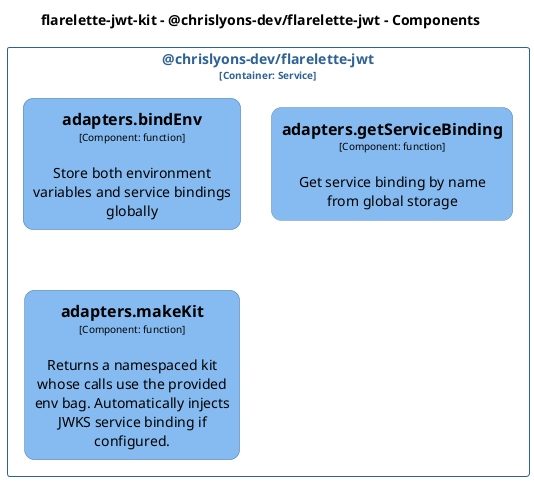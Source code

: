 @startuml
set separator none
title flarelette-jwt-kit - @chrislyons-dev/flarelette-jwt - Components

top to bottom direction
skinparam ranksep 60
skinparam nodesep 30

skinparam {
  arrowFontSize 10
  defaultTextAlignment center
  wrapWidth 200
  maxMessageSize 100
  defaultFontName "Arial"
}

hide stereotype

skinparam rectangle<<flarelettejwtkit.chrislyonsdevflarelettejwt.adaptersbindEnv>> {
  BackgroundColor #85bbf0
  FontColor #000000
  BorderColor #5d82a8
  roundCorner 20
  shadowing false
}
skinparam rectangle<<flarelettejwtkit.chrislyonsdevflarelettejwt.adaptersgetServiceBinding>> {
  BackgroundColor #85bbf0
  FontColor #000000
  BorderColor #5d82a8
  roundCorner 20
  shadowing false
}
skinparam rectangle<<flarelettejwtkit.chrislyonsdevflarelettejwt.adaptersmakeKit>> {
  BackgroundColor #85bbf0
  FontColor #000000
  BorderColor #5d82a8
  roundCorner 20
  shadowing false
}
skinparam rectangle<<flarelettejwtkit.chrislyonsdevflarelettejwt>> {
  BorderColor #2e6295
  FontColor #2e6295
  shadowing false
}

rectangle "@chrislyons-dev/flarelette-jwt\n<size:10>[Container: Service]</size>" <<flarelettejwtkit.chrislyonsdevflarelettejwt>> {
  rectangle "==adapters.bindEnv\n<size:10>[Component: function]</size>\n\nStore both environment variables and service bindings globally" <<flarelettejwtkit.chrislyonsdevflarelettejwt.adaptersbindEnv>> as flarelettejwtkit.chrislyonsdevflarelettejwt.adaptersbindEnv
  rectangle "==adapters.getServiceBinding\n<size:10>[Component: function]</size>\n\nGet service binding by name from global storage" <<flarelettejwtkit.chrislyonsdevflarelettejwt.adaptersgetServiceBinding>> as flarelettejwtkit.chrislyonsdevflarelettejwt.adaptersgetServiceBinding
  rectangle "==adapters.makeKit\n<size:10>[Component: function]</size>\n\nReturns a namespaced kit whose calls use the provided env bag. Automatically injects JWKS service binding if configured." <<flarelettejwtkit.chrislyonsdevflarelettejwt.adaptersmakeKit>> as flarelettejwtkit.chrislyonsdevflarelettejwt.adaptersmakeKit
}

@enduml